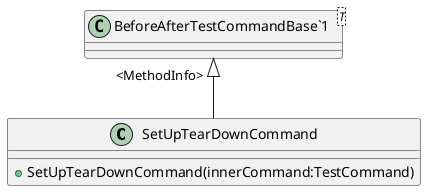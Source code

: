 @startuml
class SetUpTearDownCommand {
    + SetUpTearDownCommand(innerCommand:TestCommand)
}
class "BeforeAfterTestCommandBase`1"<T> {
}
"BeforeAfterTestCommandBase`1" "<MethodInfo>" <|-- SetUpTearDownCommand
@enduml
